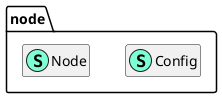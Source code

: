 @startuml
namespace node {
    class Config << (S,Aquamarine) >> {
        + NetSelect string
        + DataDir string
        + KeyStoreDir string
        + LedgerGcRetain uint64
        + LedgerGc *bool
        + OpenPlugins *bool
        + VmLogWhiteList []types.Address
        + VmLogAll *bool
        + GenesisFile string
        + Single bool
        + ListenInterface string
        + Port int
        + FilePort int
        + PublicAddress string
        + FilePublicAddress string
        + Identity string
        + NetID int
        + PeerKey string
        + Discover bool
        + MaxPeers int
        + MinPeers int
        + MaxInboundRatio int
        + MaxPendingPeers int
        + BootNodes []string
        + BootSeeds []string
        + StaticNodes []string
        + AccessControl string
        + AccessAllowKeys []string
        + AccessDenyKeys []string
        + BlackBlockHashList []string
        + WhiteBlockList []string
        + ForwardStrategy string
        + EntropyStorePath string
        + EntropyStorePassword string
        + CoinBase string
        + MinerEnabled bool
        + ExternalMiner bool
        + RPCEnabled bool
        + IPCEnabled bool
        + WSEnabled bool
        + TxDexEnable *bool
        + IPCPath string
        + HttpHost string
        + HttpPort int
        + HttpVirtualHosts []string
        + WSHost string
        + WSPort int
        + HTTPCors []string
        + WSOrigins []string
        + PublicModules []string
        + WSExposeAll bool
        + HttpExposeAll bool
        + TestTokenHexPrivKey string
        + TestTokenTti string
        + PowServerUrl string
        + LogLevel string
        + ErrorLogDir string
        + VMTestEnabled bool
        + VMTestParamEnabled bool
        + QuotaTestParamEnabled bool
        + VMDebug bool
        + SubscribeEnabled bool
        + DashboardTargetURL string
        + RewardAddr string
        + MetricsEnable *bool
        + InfluxDBEnable *bool
        + InfluxDBEndpoint *string
        + InfluxDBDatabase *string
        + InfluxDBUsername *string
        + InfluxDBPassword *string
        + InfluxDBHostTag *string

        - makeWalletConfig() *config.Wallet
        - makeViteConfig() *config.Config
        - makeNetConfig() *config.Net
        - makeRewardConfig() *config.NodeReward
        - makeVmConfig() *config.Vm
        - makeSubscribeConfig() *config.Subscribe
        - makeMinerConfig() *config.Producer
        - makeChainConfig() *config.Chain

        + HTTPEndpoint() string
        + WSEndpoint() string
        + SetPrivateKey(privateKey string) 
        + GetPrivateKey() ed25519.PrivateKey
        + IPCEndpoint() string
        + RunLogDir() string
        + DataDirPathAbs() error
        + ParseFromFile(filename string) error

    }
    class Node << (S,Aquamarine) >> {
        - config *Config
        - walletConfig *config.Wallet
        - walletManager *wallet.Manager
        - viteConfig *config.Config
        - viteServer *vite.Vite
        - rpcAPIs []rpc.API
        - inProcessHandler *rpc.Server
        - ipcEndpoint string
        - ipcListener net.Listener
        - ipcHandler *rpc.Server
        - httpEndpoint string
        - httpWhitelist []string
        - httpListener net.Listener
        - httpHandler *rpc.Server
        - wsEndpoint string
        - wsListener net.Listener
        - wsHandler *rpc.Server
        - wsCli *rpc.WebSocketCli
        - stop <font color=blue>chan</font> <font color=blue>struct</font>{}
        - lock sync.RWMutex
        - instanceDirLock flock.Releaser

        - startWallet() error
        - startVite() error
        - startRPC() error
        - stopWallet() error
        - stopVite() error
        - stopRPC() error
        - openDataDir() error
        - startIPC(apis []rpc.API) error
        - stopIPC() 
        - startHTTP(endpoint string, apis []rpc.API, modules []string, cors []string, vhosts []string, timeouts rpc.HTTPTimeouts, exposeAll bool) error
        - stopHTTP() 
        - startWS(endpoint string, apis []rpc.API, modules []string, wsOrigins []string, exposeAll bool) error
        - stopWS() 
        - startInProcess(apis []rpc.API) error
        - stopInProcess() 

        + Prepare() error
        + Start() error
        + Stop() error
        + Wait() 
        + Vite() *vite.Vite
        + Config() *Config
        + ViteConfig() *config.Config
        + ViteServer() *vite.Vite
        + WalletManager() *wallet.Manager
        + Attach() (*rpc.Client, error)

    }
}


hide fields
hide methods
@enduml
